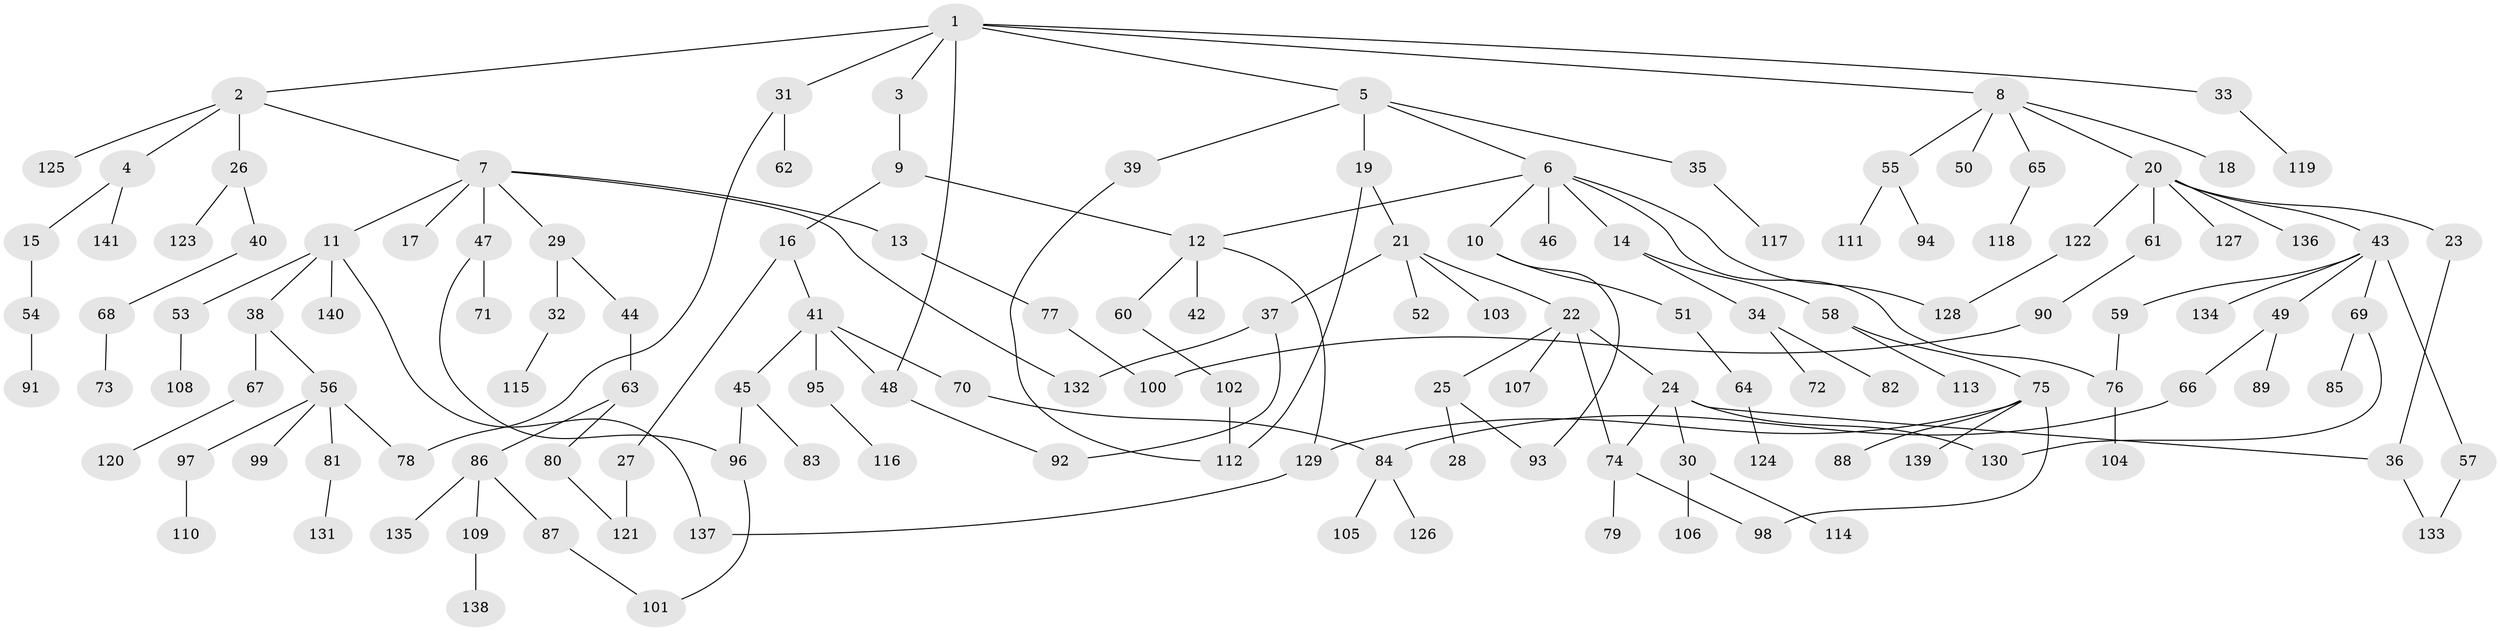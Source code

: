 // Generated by graph-tools (version 1.1) at 2025/01/03/09/25 03:01:05]
// undirected, 141 vertices, 162 edges
graph export_dot {
graph [start="1"]
  node [color=gray90,style=filled];
  1;
  2;
  3;
  4;
  5;
  6;
  7;
  8;
  9;
  10;
  11;
  12;
  13;
  14;
  15;
  16;
  17;
  18;
  19;
  20;
  21;
  22;
  23;
  24;
  25;
  26;
  27;
  28;
  29;
  30;
  31;
  32;
  33;
  34;
  35;
  36;
  37;
  38;
  39;
  40;
  41;
  42;
  43;
  44;
  45;
  46;
  47;
  48;
  49;
  50;
  51;
  52;
  53;
  54;
  55;
  56;
  57;
  58;
  59;
  60;
  61;
  62;
  63;
  64;
  65;
  66;
  67;
  68;
  69;
  70;
  71;
  72;
  73;
  74;
  75;
  76;
  77;
  78;
  79;
  80;
  81;
  82;
  83;
  84;
  85;
  86;
  87;
  88;
  89;
  90;
  91;
  92;
  93;
  94;
  95;
  96;
  97;
  98;
  99;
  100;
  101;
  102;
  103;
  104;
  105;
  106;
  107;
  108;
  109;
  110;
  111;
  112;
  113;
  114;
  115;
  116;
  117;
  118;
  119;
  120;
  121;
  122;
  123;
  124;
  125;
  126;
  127;
  128;
  129;
  130;
  131;
  132;
  133;
  134;
  135;
  136;
  137;
  138;
  139;
  140;
  141;
  1 -- 2;
  1 -- 3;
  1 -- 5;
  1 -- 8;
  1 -- 31;
  1 -- 33;
  1 -- 48;
  2 -- 4;
  2 -- 7;
  2 -- 26;
  2 -- 125;
  3 -- 9;
  4 -- 15;
  4 -- 141;
  5 -- 6;
  5 -- 19;
  5 -- 35;
  5 -- 39;
  6 -- 10;
  6 -- 12;
  6 -- 14;
  6 -- 46;
  6 -- 76;
  6 -- 128;
  7 -- 11;
  7 -- 13;
  7 -- 17;
  7 -- 29;
  7 -- 47;
  7 -- 132;
  8 -- 18;
  8 -- 20;
  8 -- 50;
  8 -- 55;
  8 -- 65;
  9 -- 16;
  9 -- 12;
  10 -- 51;
  10 -- 93;
  11 -- 38;
  11 -- 53;
  11 -- 137;
  11 -- 140;
  12 -- 42;
  12 -- 60;
  12 -- 129;
  13 -- 77;
  14 -- 34;
  14 -- 58;
  15 -- 54;
  16 -- 27;
  16 -- 41;
  19 -- 21;
  19 -- 112;
  20 -- 23;
  20 -- 43;
  20 -- 61;
  20 -- 122;
  20 -- 127;
  20 -- 136;
  21 -- 22;
  21 -- 37;
  21 -- 52;
  21 -- 103;
  22 -- 24;
  22 -- 25;
  22 -- 74;
  22 -- 107;
  23 -- 36;
  24 -- 30;
  24 -- 36;
  24 -- 130;
  24 -- 74;
  25 -- 28;
  25 -- 93;
  26 -- 40;
  26 -- 123;
  27 -- 121;
  29 -- 32;
  29 -- 44;
  30 -- 106;
  30 -- 114;
  31 -- 62;
  31 -- 78;
  32 -- 115;
  33 -- 119;
  34 -- 72;
  34 -- 82;
  35 -- 117;
  36 -- 133;
  37 -- 92;
  37 -- 132;
  38 -- 56;
  38 -- 67;
  39 -- 112;
  40 -- 68;
  41 -- 45;
  41 -- 70;
  41 -- 95;
  41 -- 48;
  43 -- 49;
  43 -- 57;
  43 -- 59;
  43 -- 69;
  43 -- 134;
  44 -- 63;
  45 -- 83;
  45 -- 96;
  47 -- 71;
  47 -- 96;
  48 -- 92;
  49 -- 66;
  49 -- 89;
  51 -- 64;
  53 -- 108;
  54 -- 91;
  55 -- 94;
  55 -- 111;
  56 -- 78;
  56 -- 81;
  56 -- 97;
  56 -- 99;
  57 -- 133;
  58 -- 75;
  58 -- 113;
  59 -- 76;
  60 -- 102;
  61 -- 90;
  63 -- 80;
  63 -- 86;
  64 -- 124;
  65 -- 118;
  66 -- 84;
  67 -- 120;
  68 -- 73;
  69 -- 85;
  69 -- 130;
  70 -- 84;
  74 -- 79;
  74 -- 98;
  75 -- 88;
  75 -- 98;
  75 -- 139;
  75 -- 129;
  76 -- 104;
  77 -- 100;
  80 -- 121;
  81 -- 131;
  84 -- 105;
  84 -- 126;
  86 -- 87;
  86 -- 109;
  86 -- 135;
  87 -- 101;
  90 -- 100;
  95 -- 116;
  96 -- 101;
  97 -- 110;
  102 -- 112;
  109 -- 138;
  122 -- 128;
  129 -- 137;
}
